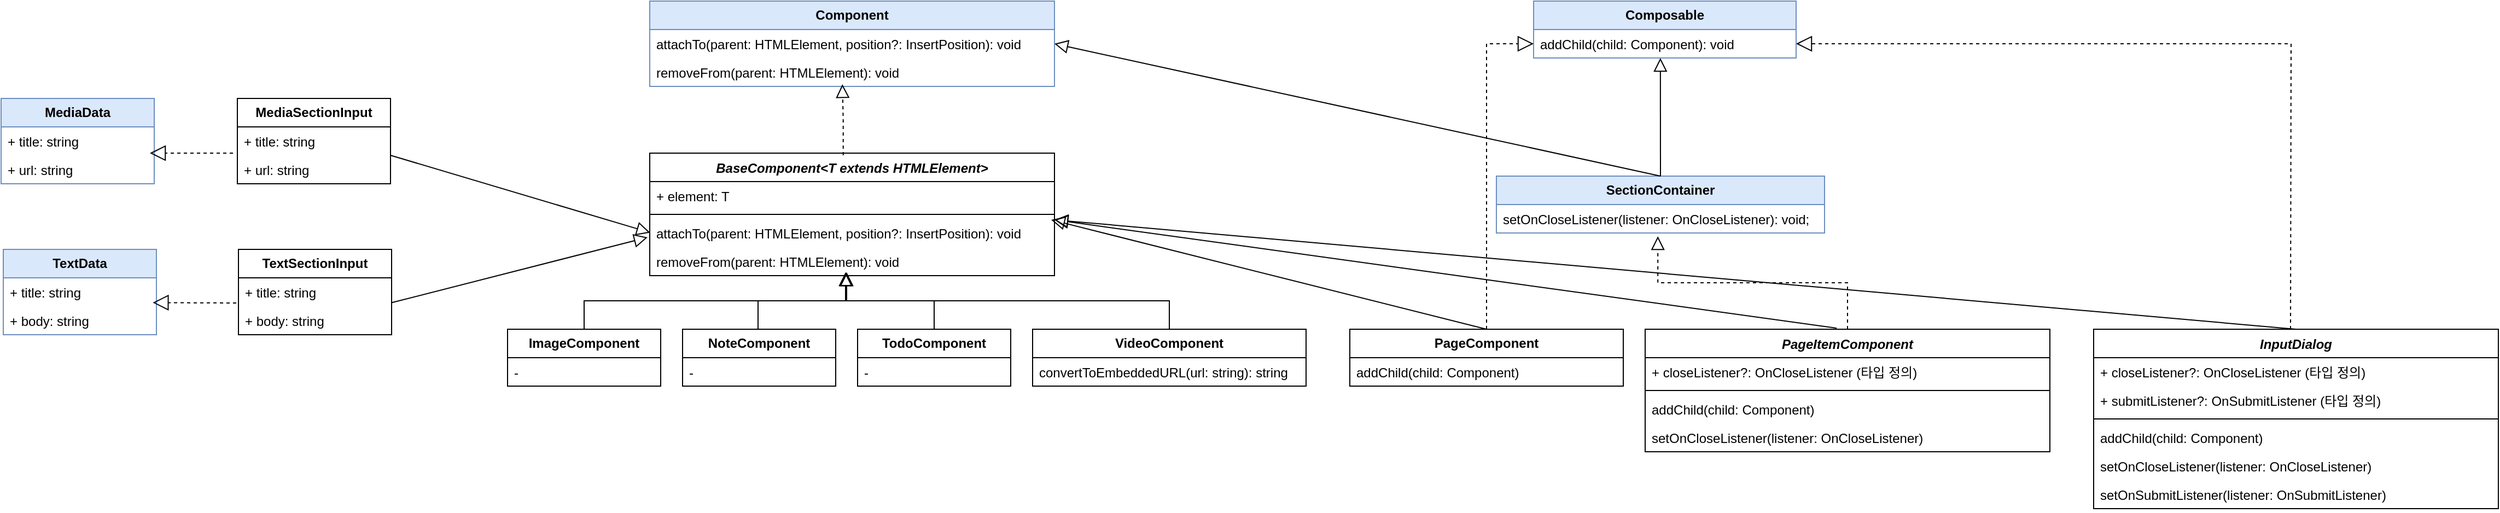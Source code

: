 <mxfile version="28.0.7">
  <diagram id="C5RBs43oDa-KdzZeNtuy" name="Page-1">
    <mxGraphModel dx="2701" dy="745" grid="0" gridSize="10" guides="0" tooltips="1" connect="0" arrows="0" fold="1" page="0" pageScale="1" pageWidth="827" pageHeight="1169" math="0" shadow="0">
      <root>
        <mxCell id="WIyWlLk6GJQsqaUBKTNV-0" />
        <mxCell id="WIyWlLk6GJQsqaUBKTNV-1" parent="WIyWlLk6GJQsqaUBKTNV-0" />
        <mxCell id="9JNk9C_VZ7fs6iSy1HpL-6" value="&lt;b&gt;Component&lt;/b&gt;" style="swimlane;fontStyle=0;childLayout=stackLayout;horizontal=1;startSize=26;fillColor=#dae8fc;horizontalStack=0;resizeParent=1;resizeParentMax=0;resizeLast=0;collapsible=1;marginBottom=0;whiteSpace=wrap;html=1;strokeColor=#6c8ebf;" parent="WIyWlLk6GJQsqaUBKTNV-1" vertex="1">
          <mxGeometry x="140" y="450" width="370" height="78" as="geometry" />
        </mxCell>
        <mxCell id="9JNk9C_VZ7fs6iSy1HpL-7" value="attachTo(parent: HTMLElement, position?: InsertPosition): void" style="text;strokeColor=none;fillColor=none;align=left;verticalAlign=top;spacingLeft=4;spacingRight=4;overflow=hidden;rotatable=0;points=[[0,0.5],[1,0.5]];portConstraint=eastwest;whiteSpace=wrap;html=1;" parent="9JNk9C_VZ7fs6iSy1HpL-6" vertex="1">
          <mxGeometry y="26" width="370" height="26" as="geometry" />
        </mxCell>
        <mxCell id="9JNk9C_VZ7fs6iSy1HpL-8" value="removeFrom(parent: HTMLElement): void" style="text;strokeColor=none;fillColor=none;align=left;verticalAlign=top;spacingLeft=4;spacingRight=4;overflow=hidden;rotatable=0;points=[[0,0.5],[1,0.5]];portConstraint=eastwest;whiteSpace=wrap;html=1;" parent="9JNk9C_VZ7fs6iSy1HpL-6" vertex="1">
          <mxGeometry y="52" width="370" height="26" as="geometry" />
        </mxCell>
        <mxCell id="9JNk9C_VZ7fs6iSy1HpL-10" value="BaseComponent&lt;T extends HTMLElement&gt;" style="swimlane;fontStyle=3;align=center;verticalAlign=top;childLayout=stackLayout;horizontal=1;startSize=26;horizontalStack=0;resizeParent=1;resizeLast=0;collapsible=1;marginBottom=0;rounded=0;shadow=0;strokeWidth=1;" parent="WIyWlLk6GJQsqaUBKTNV-1" vertex="1">
          <mxGeometry x="140" y="589" width="370" height="112" as="geometry">
            <mxRectangle x="230" y="140" width="160" height="26" as="alternateBounds" />
          </mxGeometry>
        </mxCell>
        <mxCell id="9JNk9C_VZ7fs6iSy1HpL-11" value="+ element: T" style="text;align=left;verticalAlign=top;spacingLeft=4;spacingRight=4;overflow=hidden;rotatable=0;points=[[0,0.5],[1,0.5]];portConstraint=eastwest;" parent="9JNk9C_VZ7fs6iSy1HpL-10" vertex="1">
          <mxGeometry y="26" width="370" height="26" as="geometry" />
        </mxCell>
        <mxCell id="9JNk9C_VZ7fs6iSy1HpL-14" value="" style="line;html=1;strokeWidth=1;align=left;verticalAlign=middle;spacingTop=-1;spacingLeft=3;spacingRight=3;rotatable=0;labelPosition=right;points=[];portConstraint=eastwest;" parent="9JNk9C_VZ7fs6iSy1HpL-10" vertex="1">
          <mxGeometry y="52" width="370" height="8" as="geometry" />
        </mxCell>
        <mxCell id="9JNk9C_VZ7fs6iSy1HpL-15" value="attachTo(parent: HTMLElement, position?: InsertPosition): void" style="text;align=left;verticalAlign=top;spacingLeft=4;spacingRight=4;overflow=hidden;rotatable=0;points=[[0,0.5],[1,0.5]];portConstraint=eastwest;" parent="9JNk9C_VZ7fs6iSy1HpL-10" vertex="1">
          <mxGeometry y="60" width="370" height="26" as="geometry" />
        </mxCell>
        <mxCell id="9JNk9C_VZ7fs6iSy1HpL-16" value="removeFrom(parent: HTMLElement): void" style="text;align=left;verticalAlign=top;spacingLeft=4;spacingRight=4;overflow=hidden;rotatable=0;points=[[0,0.5],[1,0.5]];portConstraint=eastwest;" parent="9JNk9C_VZ7fs6iSy1HpL-10" vertex="1">
          <mxGeometry y="86" width="370" height="26" as="geometry" />
        </mxCell>
        <mxCell id="9JNk9C_VZ7fs6iSy1HpL-17" value="" style="endArrow=block;endSize=10;endFill=0;shadow=0;strokeWidth=1;rounded=0;curved=0;edgeStyle=elbowEdgeStyle;elbow=vertical;entryX=0.476;entryY=0.923;entryDx=0;entryDy=0;entryPerimeter=0;exitX=0.478;exitY=0.018;exitDx=0;exitDy=0;exitPerimeter=0;dashed=1;" parent="WIyWlLk6GJQsqaUBKTNV-1" source="9JNk9C_VZ7fs6iSy1HpL-10" target="9JNk9C_VZ7fs6iSy1HpL-8" edge="1">
          <mxGeometry width="160" relative="1" as="geometry">
            <mxPoint x="460" y="492" as="sourcePoint" />
            <mxPoint x="350" y="390" as="targetPoint" />
          </mxGeometry>
        </mxCell>
        <mxCell id="9JNk9C_VZ7fs6iSy1HpL-18" value="&lt;b&gt;ImageComponent&lt;/b&gt;" style="swimlane;fontStyle=0;childLayout=stackLayout;horizontal=1;startSize=26;fillColor=none;horizontalStack=0;resizeParent=1;resizeParentMax=0;resizeLast=0;collapsible=1;marginBottom=0;whiteSpace=wrap;html=1;" parent="WIyWlLk6GJQsqaUBKTNV-1" vertex="1">
          <mxGeometry x="10" y="750" width="140" height="52" as="geometry" />
        </mxCell>
        <mxCell id="9JNk9C_VZ7fs6iSy1HpL-19" value="-" style="text;strokeColor=none;fillColor=none;align=left;verticalAlign=top;spacingLeft=4;spacingRight=4;overflow=hidden;rotatable=0;points=[[0,0.5],[1,0.5]];portConstraint=eastwest;whiteSpace=wrap;html=1;" parent="9JNk9C_VZ7fs6iSy1HpL-18" vertex="1">
          <mxGeometry y="26" width="140" height="26" as="geometry" />
        </mxCell>
        <mxCell id="9JNk9C_VZ7fs6iSy1HpL-22" value="&lt;b&gt;NoteComponent&lt;/b&gt;" style="swimlane;fontStyle=0;childLayout=stackLayout;horizontal=1;startSize=26;fillColor=none;horizontalStack=0;resizeParent=1;resizeParentMax=0;resizeLast=0;collapsible=1;marginBottom=0;whiteSpace=wrap;html=1;" parent="WIyWlLk6GJQsqaUBKTNV-1" vertex="1">
          <mxGeometry x="170" y="750" width="140" height="52" as="geometry" />
        </mxCell>
        <mxCell id="9JNk9C_VZ7fs6iSy1HpL-23" value="-" style="text;strokeColor=none;fillColor=none;align=left;verticalAlign=top;spacingLeft=4;spacingRight=4;overflow=hidden;rotatable=0;points=[[0,0.5],[1,0.5]];portConstraint=eastwest;whiteSpace=wrap;html=1;" parent="9JNk9C_VZ7fs6iSy1HpL-22" vertex="1">
          <mxGeometry y="26" width="140" height="26" as="geometry" />
        </mxCell>
        <mxCell id="9JNk9C_VZ7fs6iSy1HpL-24" value="&lt;b&gt;TodoComponent&lt;/b&gt;" style="swimlane;fontStyle=0;childLayout=stackLayout;horizontal=1;startSize=26;fillColor=none;horizontalStack=0;resizeParent=1;resizeParentMax=0;resizeLast=0;collapsible=1;marginBottom=0;whiteSpace=wrap;html=1;" parent="WIyWlLk6GJQsqaUBKTNV-1" vertex="1">
          <mxGeometry x="330" y="750" width="140" height="52" as="geometry" />
        </mxCell>
        <mxCell id="9JNk9C_VZ7fs6iSy1HpL-25" value="-" style="text;strokeColor=none;fillColor=none;align=left;verticalAlign=top;spacingLeft=4;spacingRight=4;overflow=hidden;rotatable=0;points=[[0,0.5],[1,0.5]];portConstraint=eastwest;whiteSpace=wrap;html=1;" parent="9JNk9C_VZ7fs6iSy1HpL-24" vertex="1">
          <mxGeometry y="26" width="140" height="26" as="geometry" />
        </mxCell>
        <mxCell id="9JNk9C_VZ7fs6iSy1HpL-26" value="&lt;b&gt;VideoComponent&lt;/b&gt;" style="swimlane;fontStyle=0;childLayout=stackLayout;horizontal=1;startSize=26;fillColor=none;horizontalStack=0;resizeParent=1;resizeParentMax=0;resizeLast=0;collapsible=1;marginBottom=0;whiteSpace=wrap;html=1;" parent="WIyWlLk6GJQsqaUBKTNV-1" vertex="1">
          <mxGeometry x="490" y="750" width="250" height="52" as="geometry" />
        </mxCell>
        <mxCell id="9JNk9C_VZ7fs6iSy1HpL-27" value="convertToEmbeddedURL(url: string): string" style="text;strokeColor=none;fillColor=none;align=left;verticalAlign=top;spacingLeft=4;spacingRight=4;overflow=hidden;rotatable=0;points=[[0,0.5],[1,0.5]];portConstraint=eastwest;whiteSpace=wrap;html=1;" parent="9JNk9C_VZ7fs6iSy1HpL-26" vertex="1">
          <mxGeometry y="26" width="250" height="26" as="geometry" />
        </mxCell>
        <mxCell id="9JNk9C_VZ7fs6iSy1HpL-28" value="" style="endArrow=block;endSize=10;endFill=0;shadow=0;strokeWidth=1;rounded=0;curved=0;edgeStyle=elbowEdgeStyle;elbow=vertical;exitX=0.5;exitY=0;exitDx=0;exitDy=0;entryX=0.484;entryY=0.885;entryDx=0;entryDy=0;entryPerimeter=0;" parent="WIyWlLk6GJQsqaUBKTNV-1" source="9JNk9C_VZ7fs6iSy1HpL-26" target="9JNk9C_VZ7fs6iSy1HpL-16" edge="1">
          <mxGeometry width="160" relative="1" as="geometry">
            <mxPoint x="570" y="422" as="sourcePoint" />
            <mxPoint x="460" y="320" as="targetPoint" />
          </mxGeometry>
        </mxCell>
        <mxCell id="9JNk9C_VZ7fs6iSy1HpL-29" value="" style="endArrow=block;endSize=10;endFill=0;shadow=0;strokeWidth=1;rounded=0;curved=0;edgeStyle=elbowEdgeStyle;elbow=vertical;exitX=0.5;exitY=0;exitDx=0;exitDy=0;" parent="WIyWlLk6GJQsqaUBKTNV-1" source="9JNk9C_VZ7fs6iSy1HpL-24" edge="1">
          <mxGeometry width="160" relative="1" as="geometry">
            <mxPoint x="885" y="780" as="sourcePoint" />
            <mxPoint x="319" y="698" as="targetPoint" />
          </mxGeometry>
        </mxCell>
        <mxCell id="9JNk9C_VZ7fs6iSy1HpL-31" value="" style="endArrow=block;endSize=10;endFill=0;shadow=0;strokeWidth=1;rounded=0;curved=0;edgeStyle=elbowEdgeStyle;elbow=vertical;" parent="WIyWlLk6GJQsqaUBKTNV-1" edge="1">
          <mxGeometry width="160" relative="1" as="geometry">
            <mxPoint x="239" y="750" as="sourcePoint" />
            <mxPoint x="320" y="698" as="targetPoint" />
          </mxGeometry>
        </mxCell>
        <mxCell id="9JNk9C_VZ7fs6iSy1HpL-32" value="" style="endArrow=block;endSize=10;endFill=0;shadow=0;strokeWidth=1;rounded=0;curved=0;edgeStyle=elbowEdgeStyle;elbow=vertical;exitX=0.5;exitY=0;exitDx=0;exitDy=0;entryX=0.484;entryY=0.885;entryDx=0;entryDy=0;entryPerimeter=0;" parent="WIyWlLk6GJQsqaUBKTNV-1" source="9JNk9C_VZ7fs6iSy1HpL-18" edge="1">
          <mxGeometry width="160" relative="1" as="geometry">
            <mxPoint x="24" y="750" as="sourcePoint" />
            <mxPoint x="320" y="698" as="targetPoint" />
          </mxGeometry>
        </mxCell>
        <mxCell id="9JNk9C_VZ7fs6iSy1HpL-33" value="&lt;b&gt;SectionContainer&lt;/b&gt;" style="swimlane;fontStyle=0;childLayout=stackLayout;horizontal=1;startSize=26;fillColor=#dae8fc;horizontalStack=0;resizeParent=1;resizeParentMax=0;resizeLast=0;collapsible=1;marginBottom=0;whiteSpace=wrap;html=1;strokeColor=#6c8ebf;" parent="WIyWlLk6GJQsqaUBKTNV-1" vertex="1">
          <mxGeometry x="914" y="610" width="300" height="52" as="geometry" />
        </mxCell>
        <mxCell id="9JNk9C_VZ7fs6iSy1HpL-34" value="setOnCloseListener(listener: OnCloseListener): void;" style="text;strokeColor=none;fillColor=none;align=left;verticalAlign=top;spacingLeft=4;spacingRight=4;overflow=hidden;rotatable=0;points=[[0,0.5],[1,0.5]];portConstraint=eastwest;whiteSpace=wrap;html=1;" parent="9JNk9C_VZ7fs6iSy1HpL-33" vertex="1">
          <mxGeometry y="26" width="300" height="26" as="geometry" />
        </mxCell>
        <mxCell id="9JNk9C_VZ7fs6iSy1HpL-36" value="PageItemComponent" style="swimlane;fontStyle=3;align=center;verticalAlign=top;childLayout=stackLayout;horizontal=1;startSize=26;horizontalStack=0;resizeParent=1;resizeLast=0;collapsible=1;marginBottom=0;rounded=0;shadow=0;strokeWidth=1;" parent="WIyWlLk6GJQsqaUBKTNV-1" vertex="1">
          <mxGeometry x="1050" y="750" width="370" height="112" as="geometry">
            <mxRectangle x="230" y="140" width="160" height="26" as="alternateBounds" />
          </mxGeometry>
        </mxCell>
        <mxCell id="9JNk9C_VZ7fs6iSy1HpL-37" value="+ closeListener?: OnCloseListener (타입 정의)" style="text;align=left;verticalAlign=top;spacingLeft=4;spacingRight=4;overflow=hidden;rotatable=0;points=[[0,0.5],[1,0.5]];portConstraint=eastwest;" parent="9JNk9C_VZ7fs6iSy1HpL-36" vertex="1">
          <mxGeometry y="26" width="370" height="26" as="geometry" />
        </mxCell>
        <mxCell id="9JNk9C_VZ7fs6iSy1HpL-38" value="" style="line;html=1;strokeWidth=1;align=left;verticalAlign=middle;spacingTop=-1;spacingLeft=3;spacingRight=3;rotatable=0;labelPosition=right;points=[];portConstraint=eastwest;" parent="9JNk9C_VZ7fs6iSy1HpL-36" vertex="1">
          <mxGeometry y="52" width="370" height="8" as="geometry" />
        </mxCell>
        <mxCell id="9JNk9C_VZ7fs6iSy1HpL-39" value="addChild(child: Component)" style="text;align=left;verticalAlign=top;spacingLeft=4;spacingRight=4;overflow=hidden;rotatable=0;points=[[0,0.5],[1,0.5]];portConstraint=eastwest;" parent="9JNk9C_VZ7fs6iSy1HpL-36" vertex="1">
          <mxGeometry y="60" width="370" height="26" as="geometry" />
        </mxCell>
        <mxCell id="9JNk9C_VZ7fs6iSy1HpL-40" value="setOnCloseListener(listener: OnCloseListener)" style="text;align=left;verticalAlign=top;spacingLeft=4;spacingRight=4;overflow=hidden;rotatable=0;points=[[0,0.5],[1,0.5]];portConstraint=eastwest;" parent="9JNk9C_VZ7fs6iSy1HpL-36" vertex="1">
          <mxGeometry y="86" width="370" height="26" as="geometry" />
        </mxCell>
        <mxCell id="9JNk9C_VZ7fs6iSy1HpL-41" value="" style="endArrow=block;endSize=10;endFill=0;shadow=0;strokeWidth=1;rounded=0;curved=0;edgeStyle=elbowEdgeStyle;elbow=vertical;entryX=0.492;entryY=1.115;entryDx=0;entryDy=0;entryPerimeter=0;exitX=0.5;exitY=0;exitDx=0;exitDy=0;dashed=1;" parent="WIyWlLk6GJQsqaUBKTNV-1" source="9JNk9C_VZ7fs6iSy1HpL-36" target="9JNk9C_VZ7fs6iSy1HpL-34" edge="1">
          <mxGeometry width="160" relative="1" as="geometry">
            <mxPoint x="351" y="615" as="sourcePoint" />
            <mxPoint x="350" y="550" as="targetPoint" />
          </mxGeometry>
        </mxCell>
        <mxCell id="9JNk9C_VZ7fs6iSy1HpL-47" value="&lt;b&gt;PageComponent&lt;/b&gt;" style="swimlane;fontStyle=0;childLayout=stackLayout;horizontal=1;startSize=26;fillColor=none;horizontalStack=0;resizeParent=1;resizeParentMax=0;resizeLast=0;collapsible=1;marginBottom=0;whiteSpace=wrap;html=1;" parent="WIyWlLk6GJQsqaUBKTNV-1" vertex="1">
          <mxGeometry x="780" y="750" width="250" height="52" as="geometry" />
        </mxCell>
        <mxCell id="9JNk9C_VZ7fs6iSy1HpL-48" value="&lt;span style=&quot;text-wrap-mode: nowrap;&quot;&gt;addChild(child: Component)&lt;/span&gt;" style="text;strokeColor=none;fillColor=none;align=left;verticalAlign=top;spacingLeft=4;spacingRight=4;overflow=hidden;rotatable=0;points=[[0,0.5],[1,0.5]];portConstraint=eastwest;whiteSpace=wrap;html=1;" parent="9JNk9C_VZ7fs6iSy1HpL-47" vertex="1">
          <mxGeometry y="26" width="250" height="26" as="geometry" />
        </mxCell>
        <mxCell id="9JNk9C_VZ7fs6iSy1HpL-54" value="" style="endArrow=block;endSize=10;endFill=0;shadow=0;strokeWidth=1;rounded=0;elbow=vertical;exitX=0.5;exitY=0;exitDx=0;exitDy=0;entryX=0.992;entryY=0.038;entryDx=0;entryDy=0;entryPerimeter=0;" parent="WIyWlLk6GJQsqaUBKTNV-1" source="9JNk9C_VZ7fs6iSy1HpL-47" target="9JNk9C_VZ7fs6iSy1HpL-15" edge="1">
          <mxGeometry width="160" relative="1" as="geometry">
            <mxPoint x="866" y="712" as="sourcePoint" />
            <mxPoint x="570" y="660" as="targetPoint" />
          </mxGeometry>
        </mxCell>
        <mxCell id="9JNk9C_VZ7fs6iSy1HpL-55" value="" style="endArrow=block;endSize=10;endFill=0;shadow=0;strokeWidth=1;rounded=0;elbow=vertical;exitX=0.473;exitY=-0.009;exitDx=0;exitDy=0;exitPerimeter=0;" parent="WIyWlLk6GJQsqaUBKTNV-1" source="9JNk9C_VZ7fs6iSy1HpL-36" edge="1">
          <mxGeometry width="160" relative="1" as="geometry">
            <mxPoint x="1136" y="772" as="sourcePoint" />
            <mxPoint x="510" y="650" as="targetPoint" />
          </mxGeometry>
        </mxCell>
        <mxCell id="jFVxLSKJPjvxt1Orrbv5-0" value="&lt;b&gt;Composable&lt;/b&gt;" style="swimlane;fontStyle=0;childLayout=stackLayout;horizontal=1;startSize=26;fillColor=#dae8fc;horizontalStack=0;resizeParent=1;resizeParentMax=0;resizeLast=0;collapsible=1;marginBottom=0;whiteSpace=wrap;html=1;strokeColor=#6c8ebf;" parent="WIyWlLk6GJQsqaUBKTNV-1" vertex="1">
          <mxGeometry x="948" y="450" width="240" height="52" as="geometry" />
        </mxCell>
        <mxCell id="jFVxLSKJPjvxt1Orrbv5-1" value="addChild(child: Component): void" style="text;strokeColor=none;fillColor=none;align=left;verticalAlign=top;spacingLeft=4;spacingRight=4;overflow=hidden;rotatable=0;points=[[0,0.5],[1,0.5]];portConstraint=eastwest;whiteSpace=wrap;html=1;" parent="jFVxLSKJPjvxt1Orrbv5-0" vertex="1">
          <mxGeometry y="26" width="240" height="26" as="geometry" />
        </mxCell>
        <mxCell id="jFVxLSKJPjvxt1Orrbv5-2" value="" style="endArrow=block;endSize=10;endFill=0;shadow=0;strokeWidth=1;rounded=0;elbow=vertical;exitX=0.5;exitY=0;exitDx=0;exitDy=0;entryX=0.483;entryY=1;entryDx=0;entryDy=0;entryPerimeter=0;" parent="WIyWlLk6GJQsqaUBKTNV-1" source="9JNk9C_VZ7fs6iSy1HpL-33" target="jFVxLSKJPjvxt1Orrbv5-1" edge="1">
          <mxGeometry width="160" relative="1" as="geometry">
            <mxPoint x="1905" y="789" as="sourcePoint" />
            <mxPoint x="1190" y="690" as="targetPoint" />
          </mxGeometry>
        </mxCell>
        <mxCell id="jFVxLSKJPjvxt1Orrbv5-3" value="" style="endArrow=block;endSize=10;endFill=0;shadow=0;strokeWidth=1;rounded=0;elbow=vertical;exitX=0.5;exitY=0;exitDx=0;exitDy=0;entryX=1;entryY=0.5;entryDx=0;entryDy=0;" parent="WIyWlLk6GJQsqaUBKTNV-1" source="9JNk9C_VZ7fs6iSy1HpL-33" target="9JNk9C_VZ7fs6iSy1HpL-7" edge="1">
          <mxGeometry width="160" relative="1" as="geometry">
            <mxPoint x="1465" y="641" as="sourcePoint" />
            <mxPoint x="750" y="542" as="targetPoint" />
          </mxGeometry>
        </mxCell>
        <mxCell id="jFVxLSKJPjvxt1Orrbv5-4" value="InputDialog" style="swimlane;fontStyle=3;align=center;verticalAlign=top;childLayout=stackLayout;horizontal=1;startSize=26;horizontalStack=0;resizeParent=1;resizeLast=0;collapsible=1;marginBottom=0;rounded=0;shadow=0;strokeWidth=1;" parent="WIyWlLk6GJQsqaUBKTNV-1" vertex="1">
          <mxGeometry x="1460" y="750" width="370" height="164" as="geometry">
            <mxRectangle x="230" y="140" width="160" height="26" as="alternateBounds" />
          </mxGeometry>
        </mxCell>
        <mxCell id="jFVxLSKJPjvxt1Orrbv5-5" value="+ closeListener?: OnCloseListener (타입 정의)" style="text;align=left;verticalAlign=top;spacingLeft=4;spacingRight=4;overflow=hidden;rotatable=0;points=[[0,0.5],[1,0.5]];portConstraint=eastwest;" parent="jFVxLSKJPjvxt1Orrbv5-4" vertex="1">
          <mxGeometry y="26" width="370" height="26" as="geometry" />
        </mxCell>
        <mxCell id="jFVxLSKJPjvxt1Orrbv5-9" value="+ submitListener?: OnSubmitListener (타입 정의)" style="text;align=left;verticalAlign=top;spacingLeft=4;spacingRight=4;overflow=hidden;rotatable=0;points=[[0,0.5],[1,0.5]];portConstraint=eastwest;" parent="jFVxLSKJPjvxt1Orrbv5-4" vertex="1">
          <mxGeometry y="52" width="370" height="26" as="geometry" />
        </mxCell>
        <mxCell id="jFVxLSKJPjvxt1Orrbv5-6" value="" style="line;html=1;strokeWidth=1;align=left;verticalAlign=middle;spacingTop=-1;spacingLeft=3;spacingRight=3;rotatable=0;labelPosition=right;points=[];portConstraint=eastwest;" parent="jFVxLSKJPjvxt1Orrbv5-4" vertex="1">
          <mxGeometry y="78" width="370" height="8" as="geometry" />
        </mxCell>
        <mxCell id="jFVxLSKJPjvxt1Orrbv5-7" value="addChild(child: Component)" style="text;align=left;verticalAlign=top;spacingLeft=4;spacingRight=4;overflow=hidden;rotatable=0;points=[[0,0.5],[1,0.5]];portConstraint=eastwest;" parent="jFVxLSKJPjvxt1Orrbv5-4" vertex="1">
          <mxGeometry y="86" width="370" height="26" as="geometry" />
        </mxCell>
        <mxCell id="jFVxLSKJPjvxt1Orrbv5-8" value="setOnCloseListener(listener: OnCloseListener)" style="text;align=left;verticalAlign=top;spacingLeft=4;spacingRight=4;overflow=hidden;rotatable=0;points=[[0,0.5],[1,0.5]];portConstraint=eastwest;" parent="jFVxLSKJPjvxt1Orrbv5-4" vertex="1">
          <mxGeometry y="112" width="370" height="26" as="geometry" />
        </mxCell>
        <mxCell id="jFVxLSKJPjvxt1Orrbv5-15" value="setOnSubmitListener(listener: OnSubmitListener)" style="text;align=left;verticalAlign=top;spacingLeft=4;spacingRight=4;overflow=hidden;rotatable=0;points=[[0,0.5],[1,0.5]];portConstraint=eastwest;" parent="jFVxLSKJPjvxt1Orrbv5-4" vertex="1">
          <mxGeometry y="138" width="370" height="26" as="geometry" />
        </mxCell>
        <mxCell id="jFVxLSKJPjvxt1Orrbv5-10" value="" style="endArrow=block;endSize=10;endFill=0;shadow=0;strokeWidth=1;rounded=0;elbow=vertical;exitX=0.5;exitY=0;exitDx=0;exitDy=0;" parent="WIyWlLk6GJQsqaUBKTNV-1" source="jFVxLSKJPjvxt1Orrbv5-4" edge="1">
          <mxGeometry width="160" relative="1" as="geometry">
            <mxPoint x="1421.5" y="729" as="sourcePoint" />
            <mxPoint x="510" y="650" as="targetPoint" />
          </mxGeometry>
        </mxCell>
        <mxCell id="jFVxLSKJPjvxt1Orrbv5-12" value="" style="endArrow=block;dashed=1;endFill=0;endSize=12;html=1;rounded=0;entryX=0;entryY=0.5;entryDx=0;entryDy=0;exitX=0.5;exitY=0;exitDx=0;exitDy=0;edgeStyle=orthogonalEdgeStyle;" parent="WIyWlLk6GJQsqaUBKTNV-1" source="9JNk9C_VZ7fs6iSy1HpL-47" target="jFVxLSKJPjvxt1Orrbv5-1" edge="1">
          <mxGeometry width="160" relative="1" as="geometry">
            <mxPoint x="510" y="660" as="sourcePoint" />
            <mxPoint x="670" y="660" as="targetPoint" />
          </mxGeometry>
        </mxCell>
        <mxCell id="jFVxLSKJPjvxt1Orrbv5-14" value="" style="endArrow=block;dashed=1;endFill=0;endSize=12;html=1;rounded=0;entryX=1;entryY=0.5;entryDx=0;entryDy=0;edgeStyle=orthogonalEdgeStyle;" parent="WIyWlLk6GJQsqaUBKTNV-1" target="jFVxLSKJPjvxt1Orrbv5-1" edge="1">
          <mxGeometry width="160" relative="1" as="geometry">
            <mxPoint x="1640" y="750" as="sourcePoint" />
            <mxPoint x="1390" y="640" as="targetPoint" />
          </mxGeometry>
        </mxCell>
        <mxCell id="2jNvWg0jx0bwiWh0TJPb-2" value="&lt;b&gt;TextSectionInput&lt;/b&gt;" style="swimlane;fontStyle=0;childLayout=stackLayout;horizontal=1;startSize=26;fillColor=none;horizontalStack=0;resizeParent=1;resizeParentMax=0;resizeLast=0;collapsible=1;marginBottom=0;whiteSpace=wrap;html=1;" vertex="1" parent="WIyWlLk6GJQsqaUBKTNV-1">
          <mxGeometry x="-236" y="677" width="140" height="78" as="geometry" />
        </mxCell>
        <mxCell id="2jNvWg0jx0bwiWh0TJPb-3" value="+ title: string&lt;div&gt;&lt;br&gt;&lt;/div&gt;" style="text;strokeColor=none;fillColor=none;align=left;verticalAlign=top;spacingLeft=4;spacingRight=4;overflow=hidden;rotatable=0;points=[[0,0.5],[1,0.5]];portConstraint=eastwest;whiteSpace=wrap;html=1;" vertex="1" parent="2jNvWg0jx0bwiWh0TJPb-2">
          <mxGeometry y="26" width="140" height="26" as="geometry" />
        </mxCell>
        <mxCell id="2jNvWg0jx0bwiWh0TJPb-4" value="+ body: string" style="text;strokeColor=none;fillColor=none;align=left;verticalAlign=top;spacingLeft=4;spacingRight=4;overflow=hidden;rotatable=0;points=[[0,0.5],[1,0.5]];portConstraint=eastwest;whiteSpace=wrap;html=1;" vertex="1" parent="2jNvWg0jx0bwiWh0TJPb-2">
          <mxGeometry y="52" width="140" height="26" as="geometry" />
        </mxCell>
        <mxCell id="2jNvWg0jx0bwiWh0TJPb-6" value="&lt;b&gt;MediaSectionInput&lt;/b&gt;" style="swimlane;fontStyle=0;childLayout=stackLayout;horizontal=1;startSize=26;fillColor=none;horizontalStack=0;resizeParent=1;resizeParentMax=0;resizeLast=0;collapsible=1;marginBottom=0;whiteSpace=wrap;html=1;" vertex="1" parent="WIyWlLk6GJQsqaUBKTNV-1">
          <mxGeometry x="-237" y="539" width="140" height="78" as="geometry" />
        </mxCell>
        <mxCell id="2jNvWg0jx0bwiWh0TJPb-7" value="+ title: string&lt;div&gt;&lt;br&gt;&lt;/div&gt;" style="text;strokeColor=none;fillColor=none;align=left;verticalAlign=top;spacingLeft=4;spacingRight=4;overflow=hidden;rotatable=0;points=[[0,0.5],[1,0.5]];portConstraint=eastwest;whiteSpace=wrap;html=1;" vertex="1" parent="2jNvWg0jx0bwiWh0TJPb-6">
          <mxGeometry y="26" width="140" height="26" as="geometry" />
        </mxCell>
        <mxCell id="2jNvWg0jx0bwiWh0TJPb-8" value="+ url: string" style="text;strokeColor=none;fillColor=none;align=left;verticalAlign=top;spacingLeft=4;spacingRight=4;overflow=hidden;rotatable=0;points=[[0,0.5],[1,0.5]];portConstraint=eastwest;whiteSpace=wrap;html=1;" vertex="1" parent="2jNvWg0jx0bwiWh0TJPb-6">
          <mxGeometry y="52" width="140" height="26" as="geometry" />
        </mxCell>
        <mxCell id="2jNvWg0jx0bwiWh0TJPb-9" value="&lt;b&gt;MediaData&lt;/b&gt;" style="swimlane;fontStyle=0;childLayout=stackLayout;horizontal=1;startSize=26;fillColor=#dae8fc;horizontalStack=0;resizeParent=1;resizeParentMax=0;resizeLast=0;collapsible=1;marginBottom=0;whiteSpace=wrap;html=1;strokeColor=#6c8ebf;" vertex="1" parent="WIyWlLk6GJQsqaUBKTNV-1">
          <mxGeometry x="-453" y="539" width="140" height="78" as="geometry" />
        </mxCell>
        <mxCell id="2jNvWg0jx0bwiWh0TJPb-10" value="+ title: string&lt;div&gt;&lt;br&gt;&lt;/div&gt;" style="text;strokeColor=none;fillColor=none;align=left;verticalAlign=top;spacingLeft=4;spacingRight=4;overflow=hidden;rotatable=0;points=[[0,0.5],[1,0.5]];portConstraint=eastwest;whiteSpace=wrap;html=1;" vertex="1" parent="2jNvWg0jx0bwiWh0TJPb-9">
          <mxGeometry y="26" width="140" height="26" as="geometry" />
        </mxCell>
        <mxCell id="2jNvWg0jx0bwiWh0TJPb-11" value="+ url: string" style="text;strokeColor=none;fillColor=none;align=left;verticalAlign=top;spacingLeft=4;spacingRight=4;overflow=hidden;rotatable=0;points=[[0,0.5],[1,0.5]];portConstraint=eastwest;whiteSpace=wrap;html=1;" vertex="1" parent="2jNvWg0jx0bwiWh0TJPb-9">
          <mxGeometry y="52" width="140" height="26" as="geometry" />
        </mxCell>
        <mxCell id="2jNvWg0jx0bwiWh0TJPb-13" value="&lt;b&gt;TextData&lt;/b&gt;" style="swimlane;fontStyle=0;childLayout=stackLayout;horizontal=1;startSize=26;fillColor=#dae8fc;horizontalStack=0;resizeParent=1;resizeParentMax=0;resizeLast=0;collapsible=1;marginBottom=0;whiteSpace=wrap;html=1;strokeColor=#6c8ebf;" vertex="1" parent="WIyWlLk6GJQsqaUBKTNV-1">
          <mxGeometry x="-451" y="677" width="140" height="78" as="geometry" />
        </mxCell>
        <mxCell id="2jNvWg0jx0bwiWh0TJPb-14" value="+ title: string&lt;div&gt;&lt;br&gt;&lt;/div&gt;" style="text;strokeColor=none;fillColor=none;align=left;verticalAlign=top;spacingLeft=4;spacingRight=4;overflow=hidden;rotatable=0;points=[[0,0.5],[1,0.5]];portConstraint=eastwest;whiteSpace=wrap;html=1;" vertex="1" parent="2jNvWg0jx0bwiWh0TJPb-13">
          <mxGeometry y="26" width="140" height="26" as="geometry" />
        </mxCell>
        <mxCell id="2jNvWg0jx0bwiWh0TJPb-15" value="+ body: string" style="text;strokeColor=none;fillColor=none;align=left;verticalAlign=top;spacingLeft=4;spacingRight=4;overflow=hidden;rotatable=0;points=[[0,0.5],[1,0.5]];portConstraint=eastwest;whiteSpace=wrap;html=1;" vertex="1" parent="2jNvWg0jx0bwiWh0TJPb-13">
          <mxGeometry y="52" width="140" height="26" as="geometry" />
        </mxCell>
        <mxCell id="2jNvWg0jx0bwiWh0TJPb-18" value="" style="endArrow=block;dashed=1;endFill=0;endSize=12;html=1;rounded=0;entryX=0.976;entryY=0.872;entryDx=0;entryDy=0;entryPerimeter=0;" edge="1" parent="WIyWlLk6GJQsqaUBKTNV-1" target="2jNvWg0jx0bwiWh0TJPb-14">
          <mxGeometry width="160" relative="1" as="geometry">
            <mxPoint x="-238" y="726" as="sourcePoint" />
            <mxPoint x="458" y="684" as="targetPoint" />
          </mxGeometry>
        </mxCell>
        <mxCell id="2jNvWg0jx0bwiWh0TJPb-19" value="" style="endArrow=block;dashed=1;endFill=0;endSize=12;html=1;rounded=0;entryX=0.976;entryY=0.872;entryDx=0;entryDy=0;entryPerimeter=0;" edge="1" parent="WIyWlLk6GJQsqaUBKTNV-1">
          <mxGeometry width="160" relative="1" as="geometry">
            <mxPoint x="-241" y="589" as="sourcePoint" />
            <mxPoint x="-317" y="589" as="targetPoint" />
          </mxGeometry>
        </mxCell>
        <mxCell id="2jNvWg0jx0bwiWh0TJPb-20" value="" style="endArrow=block;endSize=10;endFill=0;shadow=0;strokeWidth=1;rounded=0;elbow=vertical;exitX=1;exitY=0;exitDx=0;exitDy=0;entryX=0.001;entryY=0.487;entryDx=0;entryDy=0;entryPerimeter=0;exitPerimeter=0;" edge="1" parent="WIyWlLk6GJQsqaUBKTNV-1" source="2jNvWg0jx0bwiWh0TJPb-8" target="9JNk9C_VZ7fs6iSy1HpL-15">
          <mxGeometry width="160" relative="1" as="geometry">
            <mxPoint x="-377" y="404" as="sourcePoint" />
            <mxPoint x="177" y="525" as="targetPoint" />
          </mxGeometry>
        </mxCell>
        <mxCell id="2jNvWg0jx0bwiWh0TJPb-21" value="" style="endArrow=block;endSize=10;endFill=0;shadow=0;strokeWidth=1;rounded=0;elbow=vertical;exitX=1.002;exitY=-0.128;exitDx=0;exitDy=0;exitPerimeter=0;" edge="1" parent="WIyWlLk6GJQsqaUBKTNV-1" source="2jNvWg0jx0bwiWh0TJPb-4">
          <mxGeometry width="160" relative="1" as="geometry">
            <mxPoint x="126" y="751" as="sourcePoint" />
            <mxPoint x="138" y="666" as="targetPoint" />
          </mxGeometry>
        </mxCell>
      </root>
    </mxGraphModel>
  </diagram>
</mxfile>
